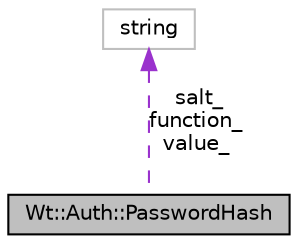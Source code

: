 digraph "Wt::Auth::PasswordHash"
{
 // LATEX_PDF_SIZE
  edge [fontname="Helvetica",fontsize="10",labelfontname="Helvetica",labelfontsize="10"];
  node [fontname="Helvetica",fontsize="10",shape=record];
  Node1 [label="Wt::Auth::PasswordHash",height=0.2,width=0.4,color="black", fillcolor="grey75", style="filled", fontcolor="black",tooltip="A password hash."];
  Node2 -> Node1 [dir="back",color="darkorchid3",fontsize="10",style="dashed",label=" salt_\nfunction_\nvalue_" ,fontname="Helvetica"];
  Node2 [label="string",height=0.2,width=0.4,color="grey75", fillcolor="white", style="filled",tooltip=" "];
}
